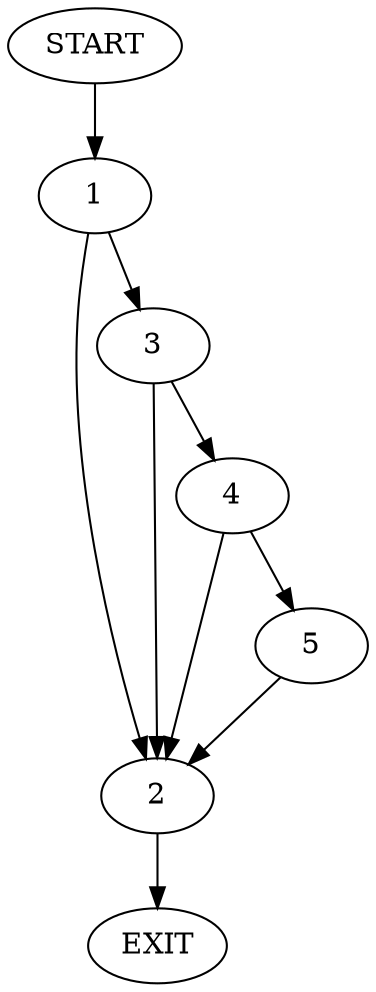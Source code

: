 digraph {
0 [label="START"];
1;
2;
3;
4;
5;
6 [label="EXIT"];
0 -> 1;
1 -> 2;
1 -> 3;
3 -> 2;
3 -> 4;
2 -> 6;
4 -> 5;
4 -> 2;
5 -> 2;
}